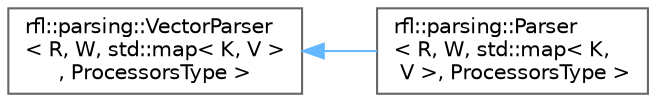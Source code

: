 digraph "类继承关系图"
{
 // LATEX_PDF_SIZE
  bgcolor="transparent";
  edge [fontname=Helvetica,fontsize=10,labelfontname=Helvetica,labelfontsize=10];
  node [fontname=Helvetica,fontsize=10,shape=box,height=0.2,width=0.4];
  rankdir="LR";
  Node0 [id="Node000000",label="rfl::parsing::VectorParser\l\< R, W, std::map\< K, V \>\l, ProcessorsType \>",height=0.2,width=0.4,color="grey40", fillcolor="white", style="filled",URL="$structrfl_1_1parsing_1_1_vector_parser.html",tooltip=" "];
  Node0 -> Node1 [id="edge5860_Node000000_Node000001",dir="back",color="steelblue1",style="solid",tooltip=" "];
  Node1 [id="Node000001",label="rfl::parsing::Parser\l\< R, W, std::map\< K,\l V \>, ProcessorsType \>",height=0.2,width=0.4,color="grey40", fillcolor="white", style="filled",URL="$structrfl_1_1parsing_1_1_parser_3_01_r_00_01_w_00_01std_1_1map_3_01_k_00_01_v_01_4_00_01_processors_type_01_4.html",tooltip=" "];
}

